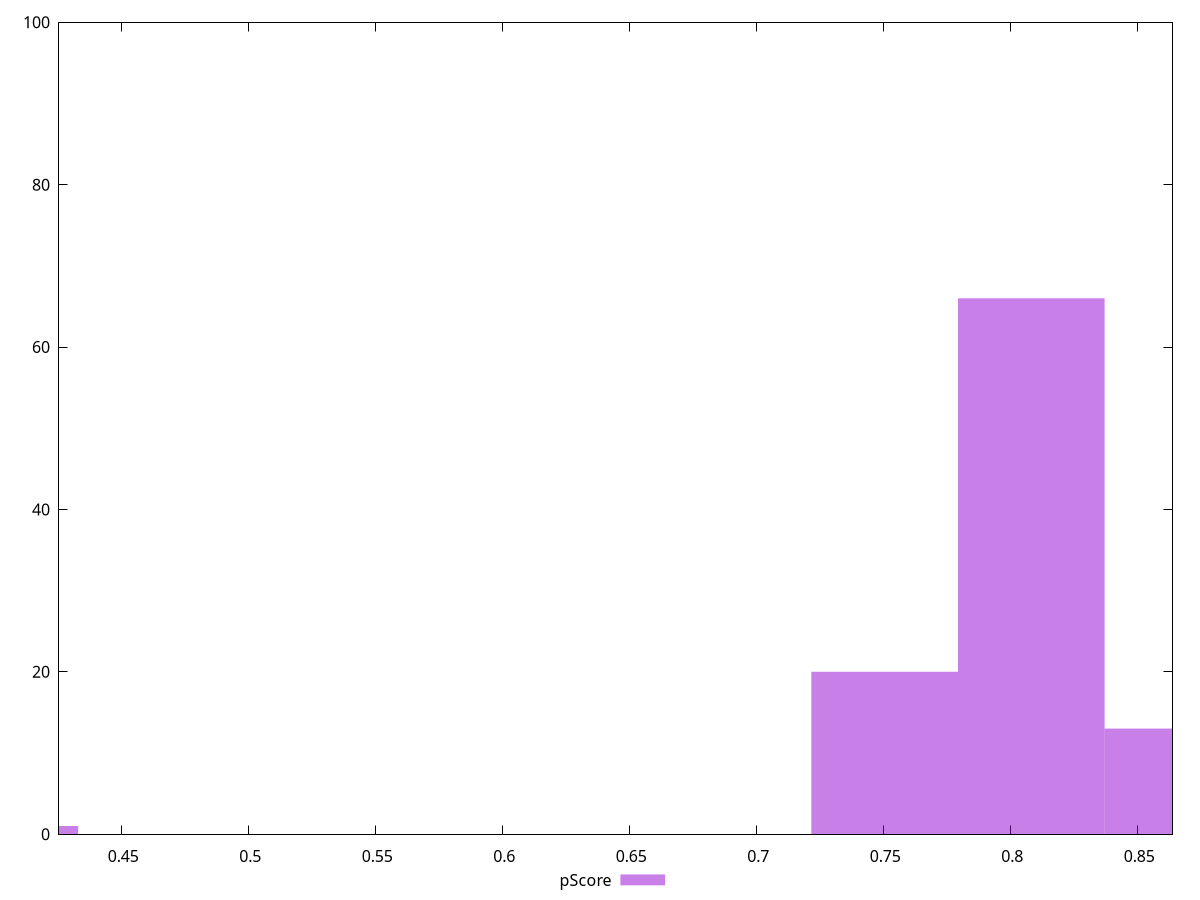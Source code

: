 reset

$pScore <<EOF
0.4041322360421862 1
0.8082644720843724 66
0.8659976486618276 13
0.7505312955069172 20
EOF

set key outside below
set boxwidth 0.05773317657745517
set xrange [0.42545408323938144:0.8638646215623987]
set yrange [0:100]
set trange [0:100]
set style fill transparent solid 0.5 noborder
set terminal svg size 640, 490 enhanced background rgb 'white'
set output "reports/report_00032_2021-02-25T10-28-15.087Z/total-blocking-time/samples/astro/pScore/histogram.svg"

plot $pScore title "pScore" with boxes

reset
